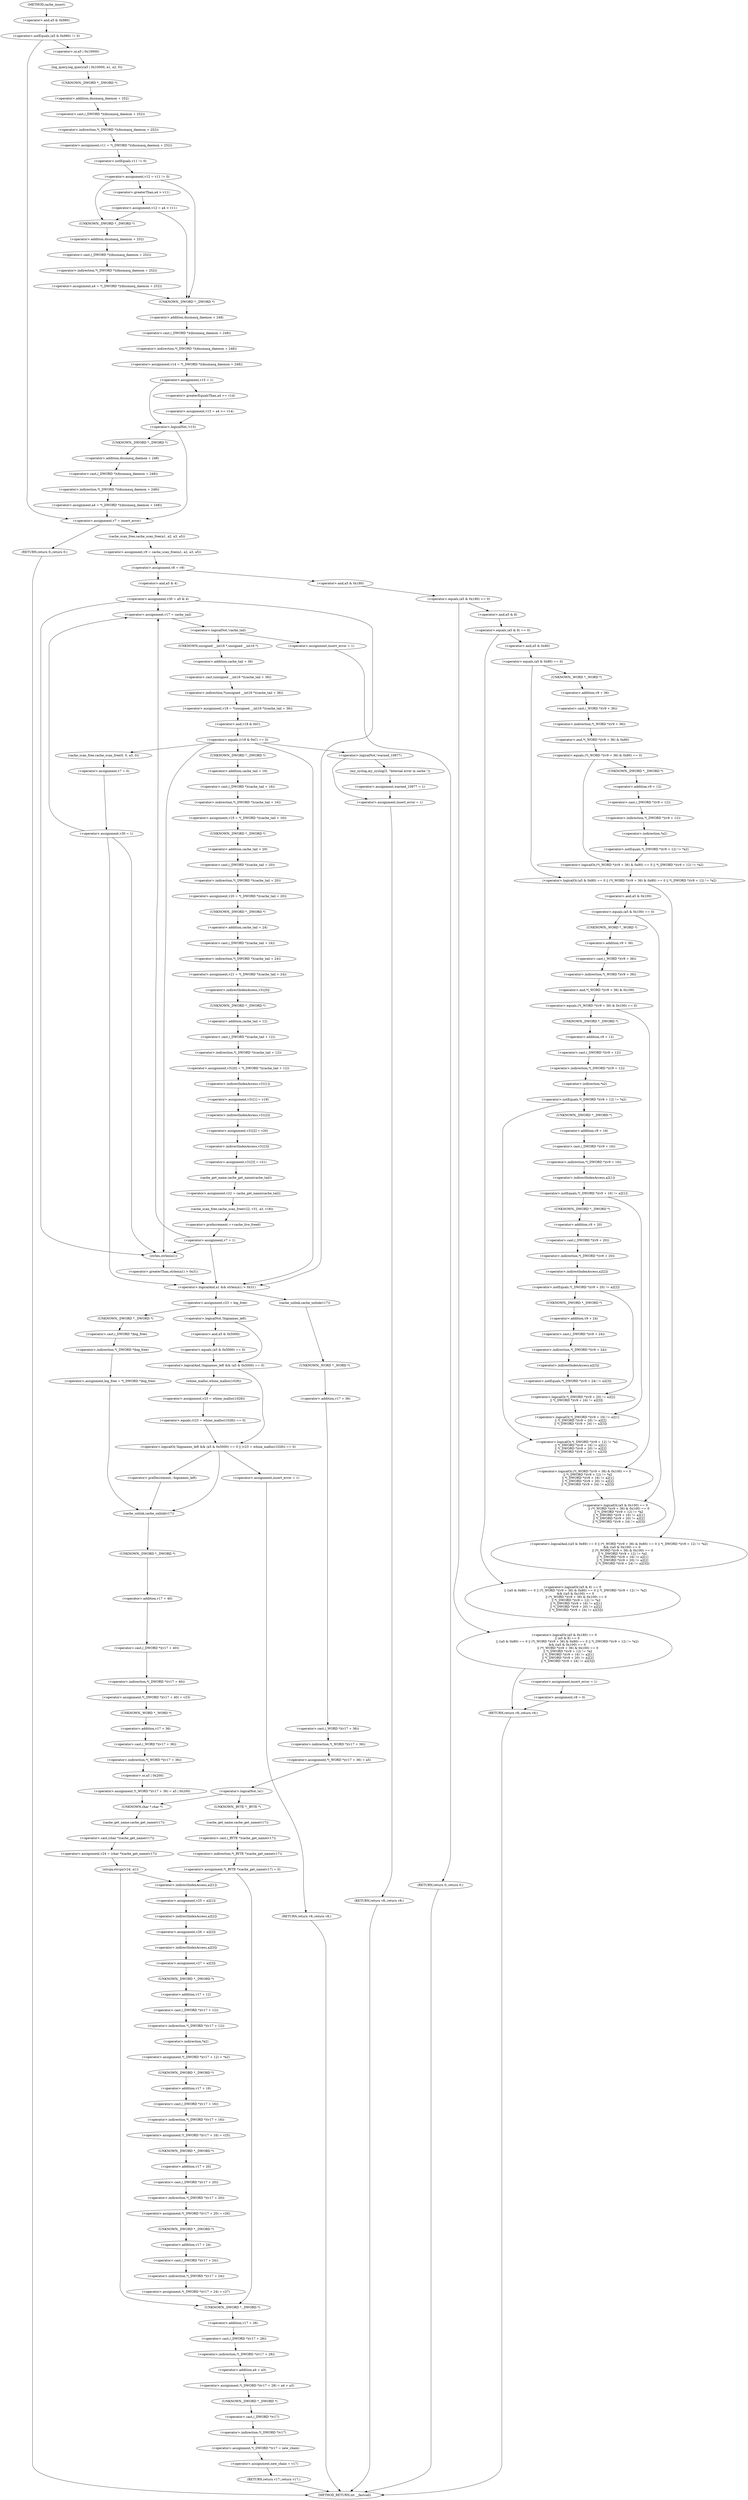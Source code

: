 digraph cache_insert {  
"1000149" [label = "(<operator>.notEquals,(a5 & 0x980) != 0)" ]
"1000150" [label = "(<operator>.and,a5 & 0x980)" ]
"1000155" [label = "(log_query,log_query(a5 | 0x10000, a1, a2, 0))" ]
"1000156" [label = "(<operator>.or,a5 | 0x10000)" ]
"1000162" [label = "(<operator>.assignment,v11 = *(_DWORD *)(dnsmasq_daemon + 252))" ]
"1000164" [label = "(<operator>.indirection,*(_DWORD *)(dnsmasq_daemon + 252))" ]
"1000165" [label = "(<operator>.cast,(_DWORD *)(dnsmasq_daemon + 252))" ]
"1000166" [label = "(UNKNOWN,_DWORD *,_DWORD *)" ]
"1000167" [label = "(<operator>.addition,dnsmasq_daemon + 252)" ]
"1000170" [label = "(<operator>.assignment,v12 = v11 != 0)" ]
"1000172" [label = "(<operator>.notEquals,v11 != 0)" ]
"1000177" [label = "(<operator>.assignment,v12 = a4 > v11)" ]
"1000179" [label = "(<operator>.greaterThan,a4 > v11)" ]
"1000184" [label = "(<operator>.assignment,a4 = *(_DWORD *)(dnsmasq_daemon + 252))" ]
"1000186" [label = "(<operator>.indirection,*(_DWORD *)(dnsmasq_daemon + 252))" ]
"1000187" [label = "(<operator>.cast,(_DWORD *)(dnsmasq_daemon + 252))" ]
"1000188" [label = "(UNKNOWN,_DWORD *,_DWORD *)" ]
"1000189" [label = "(<operator>.addition,dnsmasq_daemon + 252)" ]
"1000192" [label = "(<operator>.assignment,v14 = *(_DWORD *)(dnsmasq_daemon + 248))" ]
"1000194" [label = "(<operator>.indirection,*(_DWORD *)(dnsmasq_daemon + 248))" ]
"1000195" [label = "(<operator>.cast,(_DWORD *)(dnsmasq_daemon + 248))" ]
"1000196" [label = "(UNKNOWN,_DWORD *,_DWORD *)" ]
"1000197" [label = "(<operator>.addition,dnsmasq_daemon + 248)" ]
"1000200" [label = "(<operator>.assignment,v15 = 1)" ]
"1000205" [label = "(<operator>.assignment,v15 = a4 >= v14)" ]
"1000207" [label = "(<operator>.greaterEqualsThan,a4 >= v14)" ]
"1000211" [label = "(<operator>.logicalNot,!v15)" ]
"1000213" [label = "(<operator>.assignment,a4 = *(_DWORD *)(dnsmasq_daemon + 248))" ]
"1000215" [label = "(<operator>.indirection,*(_DWORD *)(dnsmasq_daemon + 248))" ]
"1000216" [label = "(<operator>.cast,(_DWORD *)(dnsmasq_daemon + 248))" ]
"1000217" [label = "(UNKNOWN,_DWORD *,_DWORD *)" ]
"1000218" [label = "(<operator>.addition,dnsmasq_daemon + 248)" ]
"1000221" [label = "(<operator>.assignment,v7 = insert_error)" ]
"1000226" [label = "(RETURN,return 0;,return 0;)" ]
"1000228" [label = "(<operator>.assignment,v9 = cache_scan_free(a1, a2, a3, a5))" ]
"1000230" [label = "(cache_scan_free,cache_scan_free(a1, a2, a3, a5))" ]
"1000235" [label = "(<operator>.assignment,v8 = v9)" ]
"1000242" [label = "(<operator>.logicalOr,(a5 & 0x180) == 0\n      || (a5 & 8) == 0\n      || ((a5 & 0x80) == 0 || (*(_WORD *)(v9 + 36) & 0x80) == 0 || *(_DWORD *)(v9 + 12) != *a2)\n      && ((a5 & 0x100) == 0\n       || (*(_WORD *)(v9 + 36) & 0x100) == 0\n       || *(_DWORD *)(v9 + 12) != *a2\n       || *(_DWORD *)(v9 + 16) != a2[1]\n       || *(_DWORD *)(v9 + 20) != a2[2]\n       || *(_DWORD *)(v9 + 24) != a2[3]))" ]
"1000243" [label = "(<operator>.equals,(a5 & 0x180) == 0)" ]
"1000244" [label = "(<operator>.and,a5 & 0x180)" ]
"1000248" [label = "(<operator>.logicalOr,(a5 & 8) == 0\n      || ((a5 & 0x80) == 0 || (*(_WORD *)(v9 + 36) & 0x80) == 0 || *(_DWORD *)(v9 + 12) != *a2)\n      && ((a5 & 0x100) == 0\n       || (*(_WORD *)(v9 + 36) & 0x100) == 0\n       || *(_DWORD *)(v9 + 12) != *a2\n       || *(_DWORD *)(v9 + 16) != a2[1]\n       || *(_DWORD *)(v9 + 20) != a2[2]\n       || *(_DWORD *)(v9 + 24) != a2[3]))" ]
"1000249" [label = "(<operator>.equals,(a5 & 8) == 0)" ]
"1000250" [label = "(<operator>.and,a5 & 8)" ]
"1000254" [label = "(<operator>.logicalAnd,((a5 & 0x80) == 0 || (*(_WORD *)(v9 + 36) & 0x80) == 0 || *(_DWORD *)(v9 + 12) != *a2)\n      && ((a5 & 0x100) == 0\n       || (*(_WORD *)(v9 + 36) & 0x100) == 0\n       || *(_DWORD *)(v9 + 12) != *a2\n       || *(_DWORD *)(v9 + 16) != a2[1]\n       || *(_DWORD *)(v9 + 20) != a2[2]\n       || *(_DWORD *)(v9 + 24) != a2[3]))" ]
"1000255" [label = "(<operator>.logicalOr,(a5 & 0x80) == 0 || (*(_WORD *)(v9 + 36) & 0x80) == 0 || *(_DWORD *)(v9 + 12) != *a2)" ]
"1000256" [label = "(<operator>.equals,(a5 & 0x80) == 0)" ]
"1000257" [label = "(<operator>.and,a5 & 0x80)" ]
"1000261" [label = "(<operator>.logicalOr,(*(_WORD *)(v9 + 36) & 0x80) == 0 || *(_DWORD *)(v9 + 12) != *a2)" ]
"1000262" [label = "(<operator>.equals,(*(_WORD *)(v9 + 36) & 0x80) == 0)" ]
"1000263" [label = "(<operator>.and,*(_WORD *)(v9 + 36) & 0x80)" ]
"1000264" [label = "(<operator>.indirection,*(_WORD *)(v9 + 36))" ]
"1000265" [label = "(<operator>.cast,(_WORD *)(v9 + 36))" ]
"1000266" [label = "(UNKNOWN,_WORD *,_WORD *)" ]
"1000267" [label = "(<operator>.addition,v9 + 36)" ]
"1000272" [label = "(<operator>.notEquals,*(_DWORD *)(v9 + 12) != *a2)" ]
"1000273" [label = "(<operator>.indirection,*(_DWORD *)(v9 + 12))" ]
"1000274" [label = "(<operator>.cast,(_DWORD *)(v9 + 12))" ]
"1000275" [label = "(UNKNOWN,_DWORD *,_DWORD *)" ]
"1000276" [label = "(<operator>.addition,v9 + 12)" ]
"1000279" [label = "(<operator>.indirection,*a2)" ]
"1000281" [label = "(<operator>.logicalOr,(a5 & 0x100) == 0\n       || (*(_WORD *)(v9 + 36) & 0x100) == 0\n       || *(_DWORD *)(v9 + 12) != *a2\n       || *(_DWORD *)(v9 + 16) != a2[1]\n       || *(_DWORD *)(v9 + 20) != a2[2]\n       || *(_DWORD *)(v9 + 24) != a2[3])" ]
"1000282" [label = "(<operator>.equals,(a5 & 0x100) == 0)" ]
"1000283" [label = "(<operator>.and,a5 & 0x100)" ]
"1000287" [label = "(<operator>.logicalOr,(*(_WORD *)(v9 + 36) & 0x100) == 0\n       || *(_DWORD *)(v9 + 12) != *a2\n       || *(_DWORD *)(v9 + 16) != a2[1]\n       || *(_DWORD *)(v9 + 20) != a2[2]\n       || *(_DWORD *)(v9 + 24) != a2[3])" ]
"1000288" [label = "(<operator>.equals,(*(_WORD *)(v9 + 36) & 0x100) == 0)" ]
"1000289" [label = "(<operator>.and,*(_WORD *)(v9 + 36) & 0x100)" ]
"1000290" [label = "(<operator>.indirection,*(_WORD *)(v9 + 36))" ]
"1000291" [label = "(<operator>.cast,(_WORD *)(v9 + 36))" ]
"1000292" [label = "(UNKNOWN,_WORD *,_WORD *)" ]
"1000293" [label = "(<operator>.addition,v9 + 36)" ]
"1000298" [label = "(<operator>.logicalOr,*(_DWORD *)(v9 + 12) != *a2\n       || *(_DWORD *)(v9 + 16) != a2[1]\n       || *(_DWORD *)(v9 + 20) != a2[2]\n       || *(_DWORD *)(v9 + 24) != a2[3])" ]
"1000299" [label = "(<operator>.notEquals,*(_DWORD *)(v9 + 12) != *a2)" ]
"1000300" [label = "(<operator>.indirection,*(_DWORD *)(v9 + 12))" ]
"1000301" [label = "(<operator>.cast,(_DWORD *)(v9 + 12))" ]
"1000302" [label = "(UNKNOWN,_DWORD *,_DWORD *)" ]
"1000303" [label = "(<operator>.addition,v9 + 12)" ]
"1000306" [label = "(<operator>.indirection,*a2)" ]
"1000308" [label = "(<operator>.logicalOr,*(_DWORD *)(v9 + 16) != a2[1]\n       || *(_DWORD *)(v9 + 20) != a2[2]\n       || *(_DWORD *)(v9 + 24) != a2[3])" ]
"1000309" [label = "(<operator>.notEquals,*(_DWORD *)(v9 + 16) != a2[1])" ]
"1000310" [label = "(<operator>.indirection,*(_DWORD *)(v9 + 16))" ]
"1000311" [label = "(<operator>.cast,(_DWORD *)(v9 + 16))" ]
"1000312" [label = "(UNKNOWN,_DWORD *,_DWORD *)" ]
"1000313" [label = "(<operator>.addition,v9 + 16)" ]
"1000316" [label = "(<operator>.indirectIndexAccess,a2[1])" ]
"1000319" [label = "(<operator>.logicalOr,*(_DWORD *)(v9 + 20) != a2[2]\n       || *(_DWORD *)(v9 + 24) != a2[3])" ]
"1000320" [label = "(<operator>.notEquals,*(_DWORD *)(v9 + 20) != a2[2])" ]
"1000321" [label = "(<operator>.indirection,*(_DWORD *)(v9 + 20))" ]
"1000322" [label = "(<operator>.cast,(_DWORD *)(v9 + 20))" ]
"1000323" [label = "(UNKNOWN,_DWORD *,_DWORD *)" ]
"1000324" [label = "(<operator>.addition,v9 + 20)" ]
"1000327" [label = "(<operator>.indirectIndexAccess,a2[2])" ]
"1000330" [label = "(<operator>.notEquals,*(_DWORD *)(v9 + 24) != a2[3])" ]
"1000331" [label = "(<operator>.indirection,*(_DWORD *)(v9 + 24))" ]
"1000332" [label = "(<operator>.cast,(_DWORD *)(v9 + 24))" ]
"1000333" [label = "(UNKNOWN,_DWORD *,_DWORD *)" ]
"1000334" [label = "(<operator>.addition,v9 + 24)" ]
"1000337" [label = "(<operator>.indirectIndexAccess,a2[3])" ]
"1000341" [label = "(<operator>.assignment,insert_error = 1)" ]
"1000344" [label = "(<operator>.assignment,v8 = 0)" ]
"1000347" [label = "(RETURN,return v8;,return v8;)" ]
"1000349" [label = "(<operator>.assignment,v30 = a5 & 4)" ]
"1000351" [label = "(<operator>.and,a5 & 4)" ]
"1000357" [label = "(<operator>.assignment,v17 = cache_tail)" ]
"1000361" [label = "(<operator>.logicalNot,!cache_tail)" ]
"1000364" [label = "(<operator>.assignment,insert_error = 1)" ]
"1000367" [label = "(RETURN,return 0;,return 0;)" ]
"1000369" [label = "(<operator>.assignment,v18 = *(unsigned __int16 *)(cache_tail + 36))" ]
"1000371" [label = "(<operator>.indirection,*(unsigned __int16 *)(cache_tail + 36))" ]
"1000372" [label = "(<operator>.cast,(unsigned __int16 *)(cache_tail + 36))" ]
"1000373" [label = "(UNKNOWN,unsigned __int16 *,unsigned __int16 *)" ]
"1000374" [label = "(<operator>.addition,cache_tail + 36)" ]
"1000378" [label = "(<operator>.equals,(v18 & 0xC) == 0)" ]
"1000379" [label = "(<operator>.and,v18 & 0xC)" ]
"1000388" [label = "(<operator>.logicalNot,!warned_10977)" ]
"1000391" [label = "(my_syslog,my_syslog(3, \"Internal error in cache.\"))" ]
"1000394" [label = "(<operator>.assignment,warned_10977 = 1)" ]
"1000397" [label = "(<operator>.assignment,insert_error = 1)" ]
"1000400" [label = "(RETURN,return v8;,return v8;)" ]
"1000405" [label = "(<operator>.assignment,v19 = *(_DWORD *)(cache_tail + 16))" ]
"1000407" [label = "(<operator>.indirection,*(_DWORD *)(cache_tail + 16))" ]
"1000408" [label = "(<operator>.cast,(_DWORD *)(cache_tail + 16))" ]
"1000409" [label = "(UNKNOWN,_DWORD *,_DWORD *)" ]
"1000410" [label = "(<operator>.addition,cache_tail + 16)" ]
"1000413" [label = "(<operator>.assignment,v20 = *(_DWORD *)(cache_tail + 20))" ]
"1000415" [label = "(<operator>.indirection,*(_DWORD *)(cache_tail + 20))" ]
"1000416" [label = "(<operator>.cast,(_DWORD *)(cache_tail + 20))" ]
"1000417" [label = "(UNKNOWN,_DWORD *,_DWORD *)" ]
"1000418" [label = "(<operator>.addition,cache_tail + 20)" ]
"1000421" [label = "(<operator>.assignment,v21 = *(_DWORD *)(cache_tail + 24))" ]
"1000423" [label = "(<operator>.indirection,*(_DWORD *)(cache_tail + 24))" ]
"1000424" [label = "(<operator>.cast,(_DWORD *)(cache_tail + 24))" ]
"1000425" [label = "(UNKNOWN,_DWORD *,_DWORD *)" ]
"1000426" [label = "(<operator>.addition,cache_tail + 24)" ]
"1000429" [label = "(<operator>.assignment,v31[0] = *(_DWORD *)(cache_tail + 12))" ]
"1000430" [label = "(<operator>.indirectIndexAccess,v31[0])" ]
"1000433" [label = "(<operator>.indirection,*(_DWORD *)(cache_tail + 12))" ]
"1000434" [label = "(<operator>.cast,(_DWORD *)(cache_tail + 12))" ]
"1000435" [label = "(UNKNOWN,_DWORD *,_DWORD *)" ]
"1000436" [label = "(<operator>.addition,cache_tail + 12)" ]
"1000439" [label = "(<operator>.assignment,v31[1] = v19)" ]
"1000440" [label = "(<operator>.indirectIndexAccess,v31[1])" ]
"1000444" [label = "(<operator>.assignment,v31[2] = v20)" ]
"1000445" [label = "(<operator>.indirectIndexAccess,v31[2])" ]
"1000449" [label = "(<operator>.assignment,v31[3] = v21)" ]
"1000450" [label = "(<operator>.indirectIndexAccess,v31[3])" ]
"1000454" [label = "(<operator>.assignment,v22 = cache_get_name(cache_tail))" ]
"1000456" [label = "(cache_get_name,cache_get_name(cache_tail))" ]
"1000458" [label = "(cache_scan_free,cache_scan_free(v22, v31, a3, v18))" ]
"1000463" [label = "(<operator>.preIncrement,++cache_live_freed)" ]
"1000465" [label = "(<operator>.assignment,v7 = 1)" ]
"1000470" [label = "(cache_scan_free,cache_scan_free(0, 0, a3, 0))" ]
"1000475" [label = "(<operator>.assignment,v7 = 0)" ]
"1000478" [label = "(<operator>.assignment,v30 = 1)" ]
"1000482" [label = "(<operator>.logicalAnd,a1 && strlen(a1) > 0x31)" ]
"1000484" [label = "(<operator>.greaterThan,strlen(a1) > 0x31)" ]
"1000485" [label = "(strlen,strlen(a1))" ]
"1000489" [label = "(<operator>.assignment,v23 = big_free)" ]
"1000495" [label = "(<operator>.assignment,big_free = *(_DWORD *)big_free)" ]
"1000497" [label = "(<operator>.indirection,*(_DWORD *)big_free)" ]
"1000498" [label = "(<operator>.cast,(_DWORD *)big_free)" ]
"1000499" [label = "(UNKNOWN,_DWORD *,_DWORD *)" ]
"1000504" [label = "(<operator>.logicalOr,!bignames_left && (a5 & 0x5000) == 0 || (v23 = whine_malloc(1028)) == 0)" ]
"1000505" [label = "(<operator>.logicalAnd,!bignames_left && (a5 & 0x5000) == 0)" ]
"1000506" [label = "(<operator>.logicalNot,!bignames_left)" ]
"1000508" [label = "(<operator>.equals,(a5 & 0x5000) == 0)" ]
"1000509" [label = "(<operator>.and,a5 & 0x5000)" ]
"1000513" [label = "(<operator>.equals,(v23 = whine_malloc(1028)) == 0)" ]
"1000514" [label = "(<operator>.assignment,v23 = whine_malloc(1028))" ]
"1000516" [label = "(whine_malloc,whine_malloc(1028))" ]
"1000520" [label = "(<operator>.assignment,insert_error = 1)" ]
"1000523" [label = "(RETURN,return v8;,return v8;)" ]
"1000527" [label = "(<operator>.preDecrement,--bignames_left)" ]
"1000529" [label = "(cache_unlink,cache_unlink(v17))" ]
"1000531" [label = "(<operator>.assignment,*(_DWORD *)(v17 + 40) = v23)" ]
"1000532" [label = "(<operator>.indirection,*(_DWORD *)(v17 + 40))" ]
"1000533" [label = "(<operator>.cast,(_DWORD *)(v17 + 40))" ]
"1000534" [label = "(UNKNOWN,_DWORD *,_DWORD *)" ]
"1000535" [label = "(<operator>.addition,v17 + 40)" ]
"1000539" [label = "(<operator>.assignment,*(_WORD *)(v17 + 36) = a5 | 0x200)" ]
"1000540" [label = "(<operator>.indirection,*(_WORD *)(v17 + 36))" ]
"1000541" [label = "(<operator>.cast,(_WORD *)(v17 + 36))" ]
"1000542" [label = "(UNKNOWN,_WORD *,_WORD *)" ]
"1000543" [label = "(<operator>.addition,v17 + 36)" ]
"1000546" [label = "(<operator>.or,a5 | 0x200)" ]
"1000551" [label = "(cache_unlink,cache_unlink(v17))" ]
"1000553" [label = "(<operator>.assignment,*(_WORD *)(v17 + 36) = a5)" ]
"1000554" [label = "(<operator>.indirection,*(_WORD *)(v17 + 36))" ]
"1000555" [label = "(<operator>.cast,(_WORD *)(v17 + 36))" ]
"1000556" [label = "(UNKNOWN,_WORD *,_WORD *)" ]
"1000557" [label = "(<operator>.addition,v17 + 36)" ]
"1000562" [label = "(<operator>.logicalNot,!a1)" ]
"1000565" [label = "(<operator>.assignment,*(_BYTE *)cache_get_name(v17) = 0)" ]
"1000566" [label = "(<operator>.indirection,*(_BYTE *)cache_get_name(v17))" ]
"1000567" [label = "(<operator>.cast,(_BYTE *)cache_get_name(v17))" ]
"1000568" [label = "(UNKNOWN,_BYTE *,_BYTE *)" ]
"1000569" [label = "(cache_get_name,cache_get_name(v17))" ]
"1000573" [label = "(<operator>.assignment,v24 = (char *)cache_get_name(v17))" ]
"1000575" [label = "(<operator>.cast,(char *)cache_get_name(v17))" ]
"1000576" [label = "(UNKNOWN,char *,char *)" ]
"1000577" [label = "(cache_get_name,cache_get_name(v17))" ]
"1000579" [label = "(strcpy,strcpy(v24, a1))" ]
"1000586" [label = "(<operator>.assignment,v25 = a2[1])" ]
"1000588" [label = "(<operator>.indirectIndexAccess,a2[1])" ]
"1000591" [label = "(<operator>.assignment,v26 = a2[2])" ]
"1000593" [label = "(<operator>.indirectIndexAccess,a2[2])" ]
"1000596" [label = "(<operator>.assignment,v27 = a2[3])" ]
"1000598" [label = "(<operator>.indirectIndexAccess,a2[3])" ]
"1000601" [label = "(<operator>.assignment,*(_DWORD *)(v17 + 12) = *a2)" ]
"1000602" [label = "(<operator>.indirection,*(_DWORD *)(v17 + 12))" ]
"1000603" [label = "(<operator>.cast,(_DWORD *)(v17 + 12))" ]
"1000604" [label = "(UNKNOWN,_DWORD *,_DWORD *)" ]
"1000605" [label = "(<operator>.addition,v17 + 12)" ]
"1000608" [label = "(<operator>.indirection,*a2)" ]
"1000610" [label = "(<operator>.assignment,*(_DWORD *)(v17 + 16) = v25)" ]
"1000611" [label = "(<operator>.indirection,*(_DWORD *)(v17 + 16))" ]
"1000612" [label = "(<operator>.cast,(_DWORD *)(v17 + 16))" ]
"1000613" [label = "(UNKNOWN,_DWORD *,_DWORD *)" ]
"1000614" [label = "(<operator>.addition,v17 + 16)" ]
"1000618" [label = "(<operator>.assignment,*(_DWORD *)(v17 + 20) = v26)" ]
"1000619" [label = "(<operator>.indirection,*(_DWORD *)(v17 + 20))" ]
"1000620" [label = "(<operator>.cast,(_DWORD *)(v17 + 20))" ]
"1000621" [label = "(UNKNOWN,_DWORD *,_DWORD *)" ]
"1000622" [label = "(<operator>.addition,v17 + 20)" ]
"1000626" [label = "(<operator>.assignment,*(_DWORD *)(v17 + 24) = v27)" ]
"1000627" [label = "(<operator>.indirection,*(_DWORD *)(v17 + 24))" ]
"1000628" [label = "(<operator>.cast,(_DWORD *)(v17 + 24))" ]
"1000629" [label = "(UNKNOWN,_DWORD *,_DWORD *)" ]
"1000630" [label = "(<operator>.addition,v17 + 24)" ]
"1000634" [label = "(<operator>.assignment,*(_DWORD *)(v17 + 28) = a4 + a3)" ]
"1000635" [label = "(<operator>.indirection,*(_DWORD *)(v17 + 28))" ]
"1000636" [label = "(<operator>.cast,(_DWORD *)(v17 + 28))" ]
"1000637" [label = "(UNKNOWN,_DWORD *,_DWORD *)" ]
"1000638" [label = "(<operator>.addition,v17 + 28)" ]
"1000641" [label = "(<operator>.addition,a4 + a3)" ]
"1000644" [label = "(<operator>.assignment,*(_DWORD *)v17 = new_chain)" ]
"1000645" [label = "(<operator>.indirection,*(_DWORD *)v17)" ]
"1000646" [label = "(<operator>.cast,(_DWORD *)v17)" ]
"1000647" [label = "(UNKNOWN,_DWORD *,_DWORD *)" ]
"1000650" [label = "(<operator>.assignment,new_chain = v17)" ]
"1000653" [label = "(RETURN,return v17;,return v17;)" ]
"1000121" [label = "(METHOD,cache_insert)" ]
"1000655" [label = "(METHOD_RETURN,int __fastcall)" ]
  "1000149" -> "1000156" 
  "1000149" -> "1000221" 
  "1000150" -> "1000149" 
  "1000155" -> "1000166" 
  "1000156" -> "1000155" 
  "1000162" -> "1000172" 
  "1000164" -> "1000162" 
  "1000165" -> "1000164" 
  "1000166" -> "1000167" 
  "1000167" -> "1000165" 
  "1000170" -> "1000179" 
  "1000170" -> "1000188" 
  "1000170" -> "1000196" 
  "1000172" -> "1000170" 
  "1000177" -> "1000188" 
  "1000177" -> "1000196" 
  "1000179" -> "1000177" 
  "1000184" -> "1000196" 
  "1000186" -> "1000184" 
  "1000187" -> "1000186" 
  "1000188" -> "1000189" 
  "1000189" -> "1000187" 
  "1000192" -> "1000200" 
  "1000194" -> "1000192" 
  "1000195" -> "1000194" 
  "1000196" -> "1000197" 
  "1000197" -> "1000195" 
  "1000200" -> "1000207" 
  "1000200" -> "1000211" 
  "1000205" -> "1000211" 
  "1000207" -> "1000205" 
  "1000211" -> "1000217" 
  "1000211" -> "1000221" 
  "1000213" -> "1000221" 
  "1000215" -> "1000213" 
  "1000216" -> "1000215" 
  "1000217" -> "1000218" 
  "1000218" -> "1000216" 
  "1000221" -> "1000226" 
  "1000221" -> "1000230" 
  "1000226" -> "1000655" 
  "1000228" -> "1000235" 
  "1000230" -> "1000228" 
  "1000235" -> "1000244" 
  "1000235" -> "1000351" 
  "1000242" -> "1000341" 
  "1000242" -> "1000347" 
  "1000243" -> "1000242" 
  "1000243" -> "1000250" 
  "1000244" -> "1000243" 
  "1000248" -> "1000242" 
  "1000249" -> "1000248" 
  "1000249" -> "1000257" 
  "1000250" -> "1000249" 
  "1000254" -> "1000248" 
  "1000255" -> "1000254" 
  "1000255" -> "1000283" 
  "1000256" -> "1000266" 
  "1000256" -> "1000255" 
  "1000257" -> "1000256" 
  "1000261" -> "1000255" 
  "1000262" -> "1000275" 
  "1000262" -> "1000261" 
  "1000263" -> "1000262" 
  "1000264" -> "1000263" 
  "1000265" -> "1000264" 
  "1000266" -> "1000267" 
  "1000267" -> "1000265" 
  "1000272" -> "1000261" 
  "1000273" -> "1000279" 
  "1000274" -> "1000273" 
  "1000275" -> "1000276" 
  "1000276" -> "1000274" 
  "1000279" -> "1000272" 
  "1000281" -> "1000254" 
  "1000282" -> "1000292" 
  "1000282" -> "1000281" 
  "1000283" -> "1000282" 
  "1000287" -> "1000281" 
  "1000288" -> "1000302" 
  "1000288" -> "1000287" 
  "1000289" -> "1000288" 
  "1000290" -> "1000289" 
  "1000291" -> "1000290" 
  "1000292" -> "1000293" 
  "1000293" -> "1000291" 
  "1000298" -> "1000287" 
  "1000299" -> "1000312" 
  "1000299" -> "1000298" 
  "1000300" -> "1000306" 
  "1000301" -> "1000300" 
  "1000302" -> "1000303" 
  "1000303" -> "1000301" 
  "1000306" -> "1000299" 
  "1000308" -> "1000298" 
  "1000309" -> "1000323" 
  "1000309" -> "1000308" 
  "1000310" -> "1000316" 
  "1000311" -> "1000310" 
  "1000312" -> "1000313" 
  "1000313" -> "1000311" 
  "1000316" -> "1000309" 
  "1000319" -> "1000308" 
  "1000320" -> "1000333" 
  "1000320" -> "1000319" 
  "1000321" -> "1000327" 
  "1000322" -> "1000321" 
  "1000323" -> "1000324" 
  "1000324" -> "1000322" 
  "1000327" -> "1000320" 
  "1000330" -> "1000319" 
  "1000331" -> "1000337" 
  "1000332" -> "1000331" 
  "1000333" -> "1000334" 
  "1000334" -> "1000332" 
  "1000337" -> "1000330" 
  "1000341" -> "1000344" 
  "1000344" -> "1000347" 
  "1000347" -> "1000655" 
  "1000349" -> "1000357" 
  "1000349" -> "1000482" 
  "1000349" -> "1000485" 
  "1000351" -> "1000349" 
  "1000357" -> "1000361" 
  "1000361" -> "1000364" 
  "1000361" -> "1000373" 
  "1000364" -> "1000367" 
  "1000367" -> "1000655" 
  "1000369" -> "1000379" 
  "1000371" -> "1000369" 
  "1000372" -> "1000371" 
  "1000373" -> "1000374" 
  "1000374" -> "1000372" 
  "1000378" -> "1000482" 
  "1000378" -> "1000485" 
  "1000378" -> "1000388" 
  "1000378" -> "1000409" 
  "1000378" -> "1000470" 
  "1000379" -> "1000378" 
  "1000388" -> "1000391" 
  "1000388" -> "1000397" 
  "1000391" -> "1000394" 
  "1000394" -> "1000397" 
  "1000397" -> "1000400" 
  "1000400" -> "1000655" 
  "1000405" -> "1000417" 
  "1000407" -> "1000405" 
  "1000408" -> "1000407" 
  "1000409" -> "1000410" 
  "1000410" -> "1000408" 
  "1000413" -> "1000425" 
  "1000415" -> "1000413" 
  "1000416" -> "1000415" 
  "1000417" -> "1000418" 
  "1000418" -> "1000416" 
  "1000421" -> "1000430" 
  "1000423" -> "1000421" 
  "1000424" -> "1000423" 
  "1000425" -> "1000426" 
  "1000426" -> "1000424" 
  "1000429" -> "1000440" 
  "1000430" -> "1000435" 
  "1000433" -> "1000429" 
  "1000434" -> "1000433" 
  "1000435" -> "1000436" 
  "1000436" -> "1000434" 
  "1000439" -> "1000445" 
  "1000440" -> "1000439" 
  "1000444" -> "1000450" 
  "1000445" -> "1000444" 
  "1000449" -> "1000456" 
  "1000450" -> "1000449" 
  "1000454" -> "1000458" 
  "1000456" -> "1000454" 
  "1000458" -> "1000463" 
  "1000463" -> "1000465" 
  "1000465" -> "1000357" 
  "1000465" -> "1000482" 
  "1000465" -> "1000485" 
  "1000470" -> "1000475" 
  "1000475" -> "1000478" 
  "1000478" -> "1000357" 
  "1000478" -> "1000482" 
  "1000478" -> "1000485" 
  "1000482" -> "1000489" 
  "1000482" -> "1000551" 
  "1000484" -> "1000482" 
  "1000485" -> "1000484" 
  "1000489" -> "1000499" 
  "1000489" -> "1000506" 
  "1000495" -> "1000529" 
  "1000497" -> "1000495" 
  "1000498" -> "1000497" 
  "1000499" -> "1000498" 
  "1000504" -> "1000520" 
  "1000504" -> "1000527" 
  "1000504" -> "1000529" 
  "1000505" -> "1000504" 
  "1000505" -> "1000516" 
  "1000506" -> "1000505" 
  "1000506" -> "1000509" 
  "1000508" -> "1000505" 
  "1000509" -> "1000508" 
  "1000513" -> "1000504" 
  "1000514" -> "1000513" 
  "1000516" -> "1000514" 
  "1000520" -> "1000523" 
  "1000523" -> "1000655" 
  "1000527" -> "1000529" 
  "1000529" -> "1000534" 
  "1000531" -> "1000542" 
  "1000532" -> "1000531" 
  "1000533" -> "1000532" 
  "1000534" -> "1000535" 
  "1000535" -> "1000533" 
  "1000539" -> "1000576" 
  "1000540" -> "1000546" 
  "1000541" -> "1000540" 
  "1000542" -> "1000543" 
  "1000543" -> "1000541" 
  "1000546" -> "1000539" 
  "1000551" -> "1000556" 
  "1000553" -> "1000562" 
  "1000554" -> "1000553" 
  "1000555" -> "1000554" 
  "1000556" -> "1000557" 
  "1000557" -> "1000555" 
  "1000562" -> "1000568" 
  "1000562" -> "1000576" 
  "1000565" -> "1000637" 
  "1000565" -> "1000588" 
  "1000566" -> "1000565" 
  "1000567" -> "1000566" 
  "1000568" -> "1000569" 
  "1000569" -> "1000567" 
  "1000573" -> "1000579" 
  "1000575" -> "1000573" 
  "1000576" -> "1000577" 
  "1000577" -> "1000575" 
  "1000579" -> "1000637" 
  "1000579" -> "1000588" 
  "1000586" -> "1000593" 
  "1000588" -> "1000586" 
  "1000591" -> "1000598" 
  "1000593" -> "1000591" 
  "1000596" -> "1000604" 
  "1000598" -> "1000596" 
  "1000601" -> "1000613" 
  "1000602" -> "1000608" 
  "1000603" -> "1000602" 
  "1000604" -> "1000605" 
  "1000605" -> "1000603" 
  "1000608" -> "1000601" 
  "1000610" -> "1000621" 
  "1000611" -> "1000610" 
  "1000612" -> "1000611" 
  "1000613" -> "1000614" 
  "1000614" -> "1000612" 
  "1000618" -> "1000629" 
  "1000619" -> "1000618" 
  "1000620" -> "1000619" 
  "1000621" -> "1000622" 
  "1000622" -> "1000620" 
  "1000626" -> "1000637" 
  "1000627" -> "1000626" 
  "1000628" -> "1000627" 
  "1000629" -> "1000630" 
  "1000630" -> "1000628" 
  "1000634" -> "1000647" 
  "1000635" -> "1000641" 
  "1000636" -> "1000635" 
  "1000637" -> "1000638" 
  "1000638" -> "1000636" 
  "1000641" -> "1000634" 
  "1000644" -> "1000650" 
  "1000645" -> "1000644" 
  "1000646" -> "1000645" 
  "1000647" -> "1000646" 
  "1000650" -> "1000653" 
  "1000653" -> "1000655" 
  "1000121" -> "1000150" 
}
